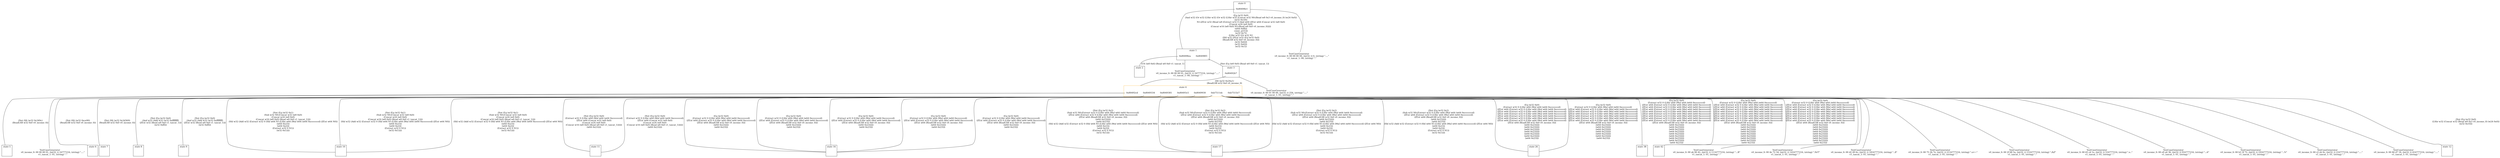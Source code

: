 digraph Tree {
	graph [compound=true shape=box]
	node [shape=none]
	edge [arrowhead=none]
		subgraph cluster_1 {
			graph [color=black label="state 1" shape=box]
				"80498ea" [label="0x80498ea"]
				"80498f3" [label="0x80498f3"]
		}
		subgraph cluster_0 {
			graph [color=black label="state 0" shape=box]
				"80498e1" [label="0x80498e1"]
		}
		subgraph cluster_3 {
			graph [color=black label="state 3" shape=box]
				"80492b7" [label="0x80492b7"]
		}
		subgraph cluster_4 {
			graph [color=orange label="state 4" shape=box]
				"80492cd" [label="0x80492cd"]
				8049334 [label="0x8049334"]
				8049381 [label="0x8049381"]
				"80493c5" [label="0x80493c5"]
				8049930 [label="0x8049930"]
				b7511dc [label="0xb7511dc"]
				b7511dc [label="0xb7511dc"]
				b7515e7 [label="0xb7515e7"]
				b7511dc [label="0xb7511dc"]
				b7511dc [label="0xb7511dc"]
				b7511dc [label="0xb7511dc"]
				b7511dc [label="0xb7511dc"]
				b7511dc [label="0xb7511dc"]
				b7511dc [label="0xb7511dc"]
				b7511dc [label="0xb7511dc"]
				b7511dc [label="0xb7511dc"]
				b7511dc [label="0xb7511dc"]
				b7511dc [label="0xb7511dc"]
				b7511dc [label="0xb7511dc"]
				b7511dc [label="0xb7511dc"]
				b7511dc [label="0xb7511dc"]
				b7511dc [label="0xb7511dc"]
				b7511dc [label="0xb7511dc"]
				b7511dc [label="0xb7511dc"]
		}
			"80498e1" -> "80498ea" [label="(Eq (w32 0x0)
(And w32 (Or w32 (LShr w32 (Or w32 (LShr w32 (Concat w32 N0:(Read w8 0x3 v0_income_0) (w24 0x0))
(w32 0x18))
N1:(ZExt w32 (Read w8 (Extract w32 0 (And w64 (ZExt w64 (Concat w32 (w8 0x0)
(Concat w24 (w8 0x0)
(Concat w16 (w8 0x0) N2:(Read w8 0x0 v0_income_0)))))
(w64 0xff)))
const_arr1)))
(w32 0x7))
(LShr w32 (Or w32 N1
(Shl w32 (ZExt w32 (Eq (w32 0x0)
(ReadLSB w32 0x0 v0_income_0)))
(w32 0x6)))
(w32 0x6)))
(w32 0x1))" lhead=cluster_1]
		subgraph cluster_2 {
			graph [color=black label="state 2" shape=box]
				cluster_2 [label=" "]
		}
			"80498ea" -> cluster_2 [label="(Ult (w8 0x6) (Read w8 0x0 v1_taxcat_1)" lhead=cluster_2]
			"80498f3" -> "80492b7" [label="(Not (Eq (w8 0x0) (Read w8 0x0 v1_taxcat_1))" lhead=cluster_3]
			"80492b7" -> "80492cd" [label="(Slt (w32 0x20a1)
(ReadLSB w32 0x0 v0_income_0)" lhead=cluster_4]
		subgraph cluster_5 {
			graph [color=black label="state 5" shape=box]
				cluster_5 [label=" "]
		}
			"80492cd" -> cluster_5 [label="(Not (Slt (w32 0x349c)
(ReadLSB w32 0x0 v0_income_0))" lhead=cluster_5]
		subgraph cluster_6 {
			graph [color=black label="state 6" shape=box]
				cluster_6 [label=" "]
		}
			8049334 -> cluster_6 [label="(Not (Slt (w32 0xce90)
(ReadLSB w32 0x0 v0_income_0))" lhead=cluster_6]
		subgraph cluster_7 {
			graph [color=black label="state 7" shape=box]
				cluster_7 [label=" "]
		}
			8049381 -> cluster_7 [label="(Not (Slt (w32 0x3d369)
(ReadLSB w32 0x0 v0_income_0))" lhead=cluster_7]
		subgraph cluster_8 {
			graph [color=black label="state 8" shape=box]
				cluster_8 [label=" "]
		}
			"80493c5" -> cluster_8 [label="(Not (Eq (w32 0x0)
(And w32 (Add w32 (w32 0xffffffff)
(ZExt w32 (Read w8 0x0 v1_taxcat_1)))
(w32 0xff)))" lhead=cluster_8]
		subgraph cluster_9 {
			graph [color=black label="state 9" shape=box]
				cluster_9 [label=" "]
		}
			8049930 -> cluster_9 [label="(Not (Eq (w32 0x0)
(And w32 (Add w32 (w32 0xffffffff)
(ZExt w32 (Read w8 0x0 v1_taxcat_1)))
(w32 0xff)))" lhead=cluster_9]
		subgraph cluster_10 {
			graph [color=black label="state 10" shape=box]
				cluster_10 [label=" "]
		}
			b7511dc -> cluster_10 [label="(Not (Eq (w32 0x1)
(Sub w32 N0:(Concat w32 (w8 0x0)
(Concat w24 (w8 0x0)
(Concat w16 (w8 0x0) (Read w8 0x0 v1_taxcat_1))))
(Shl w32 (Add w32 (Extract w32 0 (Shl w64 N1:(LShr w64 (Mul w64 (w64 0xcccccccd) (ZExt w64 N0))
(w64 0x23))
(w64 0x2)))
(Extract w32 0 N1))
(w32 0x1))))" lhead=cluster_10]
		subgraph cluster_11 {
			graph [color=black label="state 11" shape=box]
				cluster_11 [label=" "]
		}
			b7511dc -> cluster_11 [label="(Not (Eq (w32 0x0)
(Extract w32 0 (LShr w64 (Mul w64 (w64 0xcccccccd)
(ZExt w64 (Concat w32 (w8 0x0)
(Concat w24 (w8 0x0)
(Concat w16 (w8 0x0) (Read w8 0x0 v1_taxcat_1))))))
(w64 0x23))))" lhead=cluster_11]
		subgraph cluster_12 {
			graph [color=black label="state 12" shape=box]
				cluster_12 [label=" "]
		}
			b7515e7 -> cluster_12 [label="(Not (Eq (w32 0x0)
(LShr w32 (Concat w32 (Read w8 0x3 v0_income_0) (w24 0x0))
(w32 0x1f)))" lhead=cluster_12]
		subgraph cluster_10 {
			graph [color=black label="state 10" shape=box]
				cluster_10 [label=" "]
		}
			b7511dc -> cluster_10 [label="(Not (Eq (w32 0x1)
(Sub w32 N0:(Concat w32 (w8 0x0)
(Concat w24 (w8 0x0)
(Concat w16 (w8 0x0) (Read w8 0x0 v1_taxcat_1))))
(Shl w32 (Add w32 (Extract w32 0 (Shl w64 N1:(LShr w64 (Mul w64 (w64 0xcccccccd) (ZExt w64 N0))
(w64 0x23))
(w64 0x2)))
(Extract w32 0 N1))
(w32 0x1))))" lhead=cluster_10]
		subgraph cluster_11 {
			graph [color=black label="state 11" shape=box]
				cluster_11 [label=" "]
		}
			b7511dc -> cluster_11 [label="(Not (Eq (w32 0x0)
(Extract w32 0 (LShr w64 (Mul w64 (w64 0xcccccccd)
(ZExt w64 (Concat w32 (w8 0x0)
(Concat w24 (w8 0x0)
(Concat w16 (w8 0x0) (Read w8 0x0 v1_taxcat_1))))))
(w64 0x23))))" lhead=cluster_11]
		subgraph cluster_10 {
			graph [color=black label="state 10" shape=box]
				cluster_10 [label=" "]
		}
			b7511dc -> cluster_10 [label="(Not (Eq (w32 0x1)
(Sub w32 N0:(Concat w32 (w8 0x0)
(Concat w24 (w8 0x0)
(Concat w16 (w8 0x0) (Read w8 0x0 v1_taxcat_1))))
(Shl w32 (Add w32 (Extract w32 0 (Shl w64 N1:(LShr w64 (Mul w64 (w64 0xcccccccd) (ZExt w64 N0))
(w64 0x23))
(w64 0x2)))
(Extract w32 0 N1))
(w32 0x1))))" lhead=cluster_10]
		subgraph cluster_16 {
			graph [color=black label="state 16" shape=box]
				cluster_16 [label=" "]
		}
			b7511dc -> cluster_16 [label="(Eq (w32 0x0)
(Extract w32 0 (LShr w64 (Mul w64 (w64 0xcccccccd)
(ZExt w64 (Extract w32 0 (LShr w64 (Mul w64 (w64 0xcccccccd)
(ZExt w64 (ReadLSB w32 0x0 v0_income_0)))
(w64 0x23)))))
(w64 0x23)))" lhead=cluster_16]
		subgraph cluster_17 {
			graph [color=black label="state 17" shape=box]
				cluster_17 [label=" "]
		}
			b7511dc -> cluster_17 [label="(Not (Eq (w32 0x2)
(Sub w32 N0:(Extract w32 0 (LShr w64 (Mul w64 (w64 0xcccccccd)
(ZExt w64 (Extract w32 0 (LShr w64 (Mul w64 (w64 0xcccccccd)
(ZExt w64 (ReadLSB w32 0x0 v0_income_0)))
(w64 0x23)))))
(w64 0x23)))
(Shl w32 (Add w32 (Extract w32 0 (Shl w64 N1:(LShr w64 (Mul w64 (w64 0xcccccccd) (ZExt w64 N0))
(w64 0x23))
(w64 0x2)))
(Extract w32 0 N1))
(w32 0x1))))" lhead=cluster_17]
		subgraph cluster_16 {
			graph [color=black label="state 16" shape=box]
				cluster_16 [label=" "]
		}
			b7511dc -> cluster_16 [label="(Eq (w32 0x0)
(Extract w32 0 (LShr w64 (Mul w64 (w64 0xcccccccd)
(ZExt w64 (Extract w32 0 (LShr w64 (Mul w64 (w64 0xcccccccd)
(ZExt w64 (ReadLSB w32 0x0 v0_income_0)))
(w64 0x23)))))
(w64 0x23)))" lhead=cluster_16]
		subgraph cluster_17 {
			graph [color=black label="state 17" shape=box]
				cluster_17 [label=" "]
		}
			b7511dc -> cluster_17 [label="(Not (Eq (w32 0x2)
(Sub w32 N0:(Extract w32 0 (LShr w64 (Mul w64 (w64 0xcccccccd)
(ZExt w64 (Extract w32 0 (LShr w64 (Mul w64 (w64 0xcccccccd)
(ZExt w64 (ReadLSB w32 0x0 v0_income_0)))
(w64 0x23)))))
(w64 0x23)))
(Shl w32 (Add w32 (Extract w32 0 (Shl w64 N1:(LShr w64 (Mul w64 (w64 0xcccccccd) (ZExt w64 N0))
(w64 0x23))
(w64 0x2)))
(Extract w32 0 N1))
(w32 0x1))))" lhead=cluster_17]
		subgraph cluster_16 {
			graph [color=black label="state 16" shape=box]
				cluster_16 [label=" "]
		}
			b7511dc -> cluster_16 [label="(Eq (w32 0x0)
(Extract w32 0 (LShr w64 (Mul w64 (w64 0xcccccccd)
(ZExt w64 (Extract w32 0 (LShr w64 (Mul w64 (w64 0xcccccccd)
(ZExt w64 (ReadLSB w32 0x0 v0_income_0)))
(w64 0x23)))))
(w64 0x23)))" lhead=cluster_16]
		subgraph cluster_17 {
			graph [color=black label="state 17" shape=box]
				cluster_17 [label=" "]
		}
			b7511dc -> cluster_17 [label="(Not (Eq (w32 0x2)
(Sub w32 N0:(Extract w32 0 (LShr w64 (Mul w64 (w64 0xcccccccd)
(ZExt w64 (Extract w32 0 (LShr w64 (Mul w64 (w64 0xcccccccd)
(ZExt w64 (ReadLSB w32 0x0 v0_income_0)))
(w64 0x23)))))
(w64 0x23)))
(Shl w32 (Add w32 (Extract w32 0 (Shl w64 N1:(LShr w64 (Mul w64 (w64 0xcccccccd) (ZExt w64 N0))
(w64 0x23))
(w64 0x2)))
(Extract w32 0 N1))
(w32 0x1))))" lhead=cluster_17]
		subgraph cluster_16 {
			graph [color=black label="state 16" shape=box]
				cluster_16 [label=" "]
		}
			b7511dc -> cluster_16 [label="(Eq (w32 0x0)
(Extract w32 0 (LShr w64 (Mul w64 (w64 0xcccccccd)
(ZExt w64 (Extract w32 0 (LShr w64 (Mul w64 (w64 0xcccccccd)
(ZExt w64 (ReadLSB w32 0x0 v0_income_0)))
(w64 0x23)))))
(w64 0x23)))" lhead=cluster_16]
		subgraph cluster_17 {
			graph [color=black label="state 17" shape=box]
				cluster_17 [label=" "]
		}
			b7511dc -> cluster_17 [label="(Not (Eq (w32 0x2)
(Sub w32 N0:(Extract w32 0 (LShr w64 (Mul w64 (w64 0xcccccccd)
(ZExt w64 (Extract w32 0 (LShr w64 (Mul w64 (w64 0xcccccccd)
(ZExt w64 (ReadLSB w32 0x0 v0_income_0)))
(w64 0x23)))))
(w64 0x23)))
(Shl w32 (Add w32 (Extract w32 0 (Shl w64 N1:(LShr w64 (Mul w64 (w64 0xcccccccd) (ZExt w64 N0))
(w64 0x23))
(w64 0x2)))
(Extract w32 0 N1))
(w32 0x1))))" lhead=cluster_17]
		subgraph cluster_16 {
			graph [color=black label="state 16" shape=box]
				cluster_16 [label=" "]
		}
			b7511dc -> cluster_16 [label="(Eq (w32 0x0)
(Extract w32 0 (LShr w64 (Mul w64 (w64 0xcccccccd)
(ZExt w64 (Extract w32 0 (LShr w64 (Mul w64 (w64 0xcccccccd)
(ZExt w64 (ReadLSB w32 0x0 v0_income_0)))
(w64 0x23)))))
(w64 0x23)))" lhead=cluster_16]
		subgraph cluster_26 {
			graph [color=black label="state 26" shape=box]
				cluster_26 [label=" "]
		}
			b7511dc -> cluster_26 [label="(Eq (w32 0x0)
(Extract w32 0 (LShr w64 (Mul w64 (w64 0xcccccccd)
(ZExt w64 (Extract w32 0 (LShr w64 (Mul w64 (w64 0xcccccccd)
(ZExt w64 (Extract w32 0 (LShr w64 (Mul w64 (w64 0xcccccccd)
(ZExt w64 (Extract w32 0 (LShr w64 (Mul w64 (w64 0xcccccccd)
(ZExt w64 (Extract w32 0 (LShr w64 (Mul w64 (w64 0xcccccccd)
(ZExt w64 (Extract w32 0 (LShr w64 (Mul w64 (w64 0xcccccccd)
(ZExt w64 (Extract w32 0 (LShr w64 (Mul w64 (w64 0xcccccccd)
(ZExt w64 (ReadLSB w32 0x0 v0_income_0)))
(w64 0x23)))))
(w64 0x23)))))
(w64 0x23)))))
(w64 0x23)))))
(w64 0x23)))))
(w64 0x23)))))
(w64 0x23)))" lhead=cluster_26]
		subgraph cluster_26 {
			graph [color=black label="state 26" shape=box]
				cluster_26 [label=" "]
		}
			b7511dc -> cluster_26 [label="(Eq (w32 0x0)
(Extract w32 0 (LShr w64 (Mul w64 (w64 0xcccccccd)
(ZExt w64 (Extract w32 0 (LShr w64 (Mul w64 (w64 0xcccccccd)
(ZExt w64 (Extract w32 0 (LShr w64 (Mul w64 (w64 0xcccccccd)
(ZExt w64 (Extract w32 0 (LShr w64 (Mul w64 (w64 0xcccccccd)
(ZExt w64 (Extract w32 0 (LShr w64 (Mul w64 (w64 0xcccccccd)
(ZExt w64 (Extract w32 0 (LShr w64 (Mul w64 (w64 0xcccccccd)
(ZExt w64 (Extract w32 0 (LShr w64 (Mul w64 (w64 0xcccccccd)
(ZExt w64 (ReadLSB w32 0x0 v0_income_0)))
(w64 0x23)))))
(w64 0x23)))))
(w64 0x23)))))
(w64 0x23)))))
(w64 0x23)))))
(w64 0x23)))))
(w64 0x23)))" lhead=cluster_26]
		subgraph cluster_38 {
			graph [color=black label="state 38" shape=box]
				cluster_38 [label=" "]
		}
			b7511dc -> cluster_38 [label="(Eq (w32 0x0)
(Extract w32 0 (LShr w64 (Mul w64 (w64 0xcccccccd)
(ZExt w64 (Extract w32 0 (LShr w64 (Mul w64 (w64 0xcccccccd)
(ZExt w64 (Extract w32 0 (LShr w64 (Mul w64 (w64 0xcccccccd)
(ZExt w64 (Extract w32 0 (LShr w64 (Mul w64 (w64 0xcccccccd)
(ZExt w64 (Extract w32 0 (LShr w64 (Mul w64 (w64 0xcccccccd)
(ZExt w64 (Extract w32 0 (LShr w64 (Mul w64 (w64 0xcccccccd)
(ZExt w64 (Extract w32 0 (LShr w64 (Mul w64 (w64 0xcccccccd)
(ZExt w64 (Extract w32 0 (LShr w64 (Mul w64 (w64 0xcccccccd)
(ZExt w64 (Extract w32 0 (LShr w64 (Mul w64 (w64 0xcccccccd)
(ZExt w64 (ReadLSB w32 0x0 v0_income_0)))
(w64 0x23)))))
(w64 0x23)))))
(w64 0x23)))))
(w64 0x23)))))
(w64 0x23)))))
(w64 0x23)))))
(w64 0x23)))))
(w64 0x23)))))
(w64 0x23)))" lhead=cluster_38]
		subgraph cluster_42 {
			graph [color=black label="state 42" shape=box]
				cluster_42 [label=" "]
		}
			b7511dc -> cluster_42 [label="(Eq (w32 0x0)
(Extract w32 0 (LShr w64 (Mul w64 (w64 0xcccccccd)
(ZExt w64 (Extract w32 0 (LShr w64 (Mul w64 (w64 0xcccccccd)
(ZExt w64 (Extract w32 0 (LShr w64 (Mul w64 (w64 0xcccccccd)
(ZExt w64 (Extract w32 0 (LShr w64 (Mul w64 (w64 0xcccccccd)
(ZExt w64 (Extract w32 0 (LShr w64 (Mul w64 (w64 0xcccccccd)
(ZExt w64 (Extract w32 0 (LShr w64 (Mul w64 (w64 0xcccccccd)
(ZExt w64 (Extract w32 0 (LShr w64 (Mul w64 (w64 0xcccccccd)
(ZExt w64 (Extract w32 0 (LShr w64 (Mul w64 (w64 0xcccccccd)
(ZExt w64 (Extract w32 0 (LShr w64 (Mul w64 (w64 0xcccccccd)
(ZExt w64 (ReadLSB w32 0x0 v0_income_0)))
(w64 0x23)))))
(w64 0x23)))))
(w64 0x23)))))
(w64 0x23)))))
(w64 0x23)))))
(w64 0x23)))))
(w64 0x23)))))
(w64 0x23)))))
(w64 0x23)))" lhead=cluster_42]
		subgraph cluster_42 {
			graph [color=black label="state 42" shape=box]
				cluster_42 [label=" "]
		}
			b7511dc -> cluster_42 [label="(Eq (w32 0x0)
(Extract w32 0 (LShr w64 (Mul w64 (w64 0xcccccccd)
(ZExt w64 (Extract w32 0 (LShr w64 (Mul w64 (w64 0xcccccccd)
(ZExt w64 (Extract w32 0 (LShr w64 (Mul w64 (w64 0xcccccccd)
(ZExt w64 (Extract w32 0 (LShr w64 (Mul w64 (w64 0xcccccccd)
(ZExt w64 (Extract w32 0 (LShr w64 (Mul w64 (w64 0xcccccccd)
(ZExt w64 (Extract w32 0 (LShr w64 (Mul w64 (w64 0xcccccccd)
(ZExt w64 (Extract w32 0 (LShr w64 (Mul w64 (w64 0xcccccccd)
(ZExt w64 (Extract w32 0 (LShr w64 (Mul w64 (w64 0xcccccccd)
(ZExt w64 (Extract w32 0 (LShr w64 (Mul w64 (w64 0xcccccccd)
(ZExt w64 (ReadLSB w32 0x0 v0_income_0)))
(w64 0x23)))))
(w64 0x23)))))
(w64 0x23)))))
(w64 0x23)))))
(w64 0x23)))))
(w64 0x23)))))
(w64 0x23)))))
(w64 0x23)))))
(w64 0x23)))" lhead=cluster_42]
		tcg43 [label="TestCaseGenerator
         v0_income_0: 00 ab 90 42, (int32_t) 1116777216, (string) \"...B\"
         v1_taxcat_1: 01, (string) \".\""]
			b7511dc -> tcg43 [ltail=cluster_43]
		tcg48 [label="TestCaseGenerator
         v0_income_0: 00 4e 72 54, (int32_t) 1416777216, (string) \".NrT\"
         v1_taxcat_1: 01, (string) \".\""]
			b7511dc -> tcg48 [ltail=cluster_48]
		tcg33 [label="TestCaseGenerator
         v0_income_0: 00 d2 49 6c, (int32_t) 1816777216, (string) \"..Il\"
         v1_taxcat_1: 01, (string) \".\""]
			b7511dc -> tcg33 [ltail=cluster_33]
		tcg37 [label="TestCaseGenerator
         v0_income_0: 00 75 2b 7e, (int32_t) 2116777216, (string) \".u+~\"
         v1_taxcat_1: 01, (string) \".\""]
			b7511dc -> tcg37 [ltail=cluster_37]
		tcg30 [label="TestCaseGenerator
         v0_income_0: 00 2f 68 5a, (int32_t) 1516777216, (string) \"./hZ\"
         v1_taxcat_1: 01, (string) \".\""]
			b7511dc -> tcg30 [ltail=cluster_30]
		tcg28 [label="TestCaseGenerator
         v0_income_0: 00 65 cd 1e, (int32_t) 516777216, (string) \".e..\"
         v1_taxcat_1: 01, (string) \".\""]
			b7511dc -> tcg28 [ltail=cluster_28]
		tcg29 [label="TestCaseGenerator
         v0_income_0: 00 e9 a4 36, (int32_t) 916777216, (string) \"...6\"
         v1_taxcat_1: 01, (string) \".\""]
			b7511dc -> tcg29 [ltail=cluster_29]
		tcg34 [label="TestCaseGenerator
         v0_income_0: 00 b3 3f 72, (int32_t) 1916777216, (string) \"..?r\"
         v1_taxcat_1: 01, (string) \".\""]
			b7511dc -> tcg34 [ltail=cluster_34]
		tcg1 [label="TestCaseGenerator
         v0_income_0: 00 00 00 01, (int32_t) 16777216, (string) \"....\"
         v1_taxcat_1: 00, (string) \".\""]
			"80498ea" -> tcg1 [ltail=cluster_1]
		tcg0 [label="TestCaseGenerator
         v0_income_0: 00 00 00 00, (int32_t) 0, (string) \"....\"
         v1_taxcat_1: 00, (string) \".\""]
			"80498e1" -> tcg0 [ltail=cluster_0]
		tcg3 [label="TestCaseGenerator
         v0_income_0: 00 01 00 00, (int32_t) 256, (string) \"....\"
         v1_taxcat_1: 01, (string) \".\""]
			"80492b7" -> tcg3 [ltail=cluster_3]
		tcg4 [label="TestCaseGenerator
         v0_income_0: 00 00 00 01, (int32_t) 16777216, (string) \"....\"
         v1_taxcat_1: 01, (string) \".\""]
			"80492cd" -> tcg4 [ltail=cluster_4]
		tcg47 [label="TestCaseGenerator
         v0_income_0: 00 c2 eb 0c, (int32_t) 216777216, (string) \"....\"
         v1_taxcat_1: 01, (string) \".\""]
			b7511dc -> tcg47 [ltail=cluster_47]
		tcg41 [label="TestCaseGenerator
         v0_income_0: 00 84 d7 18, (int32_t) 416777216, (string) \"....\"
         v1_taxcat_1: 01, (string) \".\""]
			b7511dc -> tcg41 [ltail=cluster_41]
}
